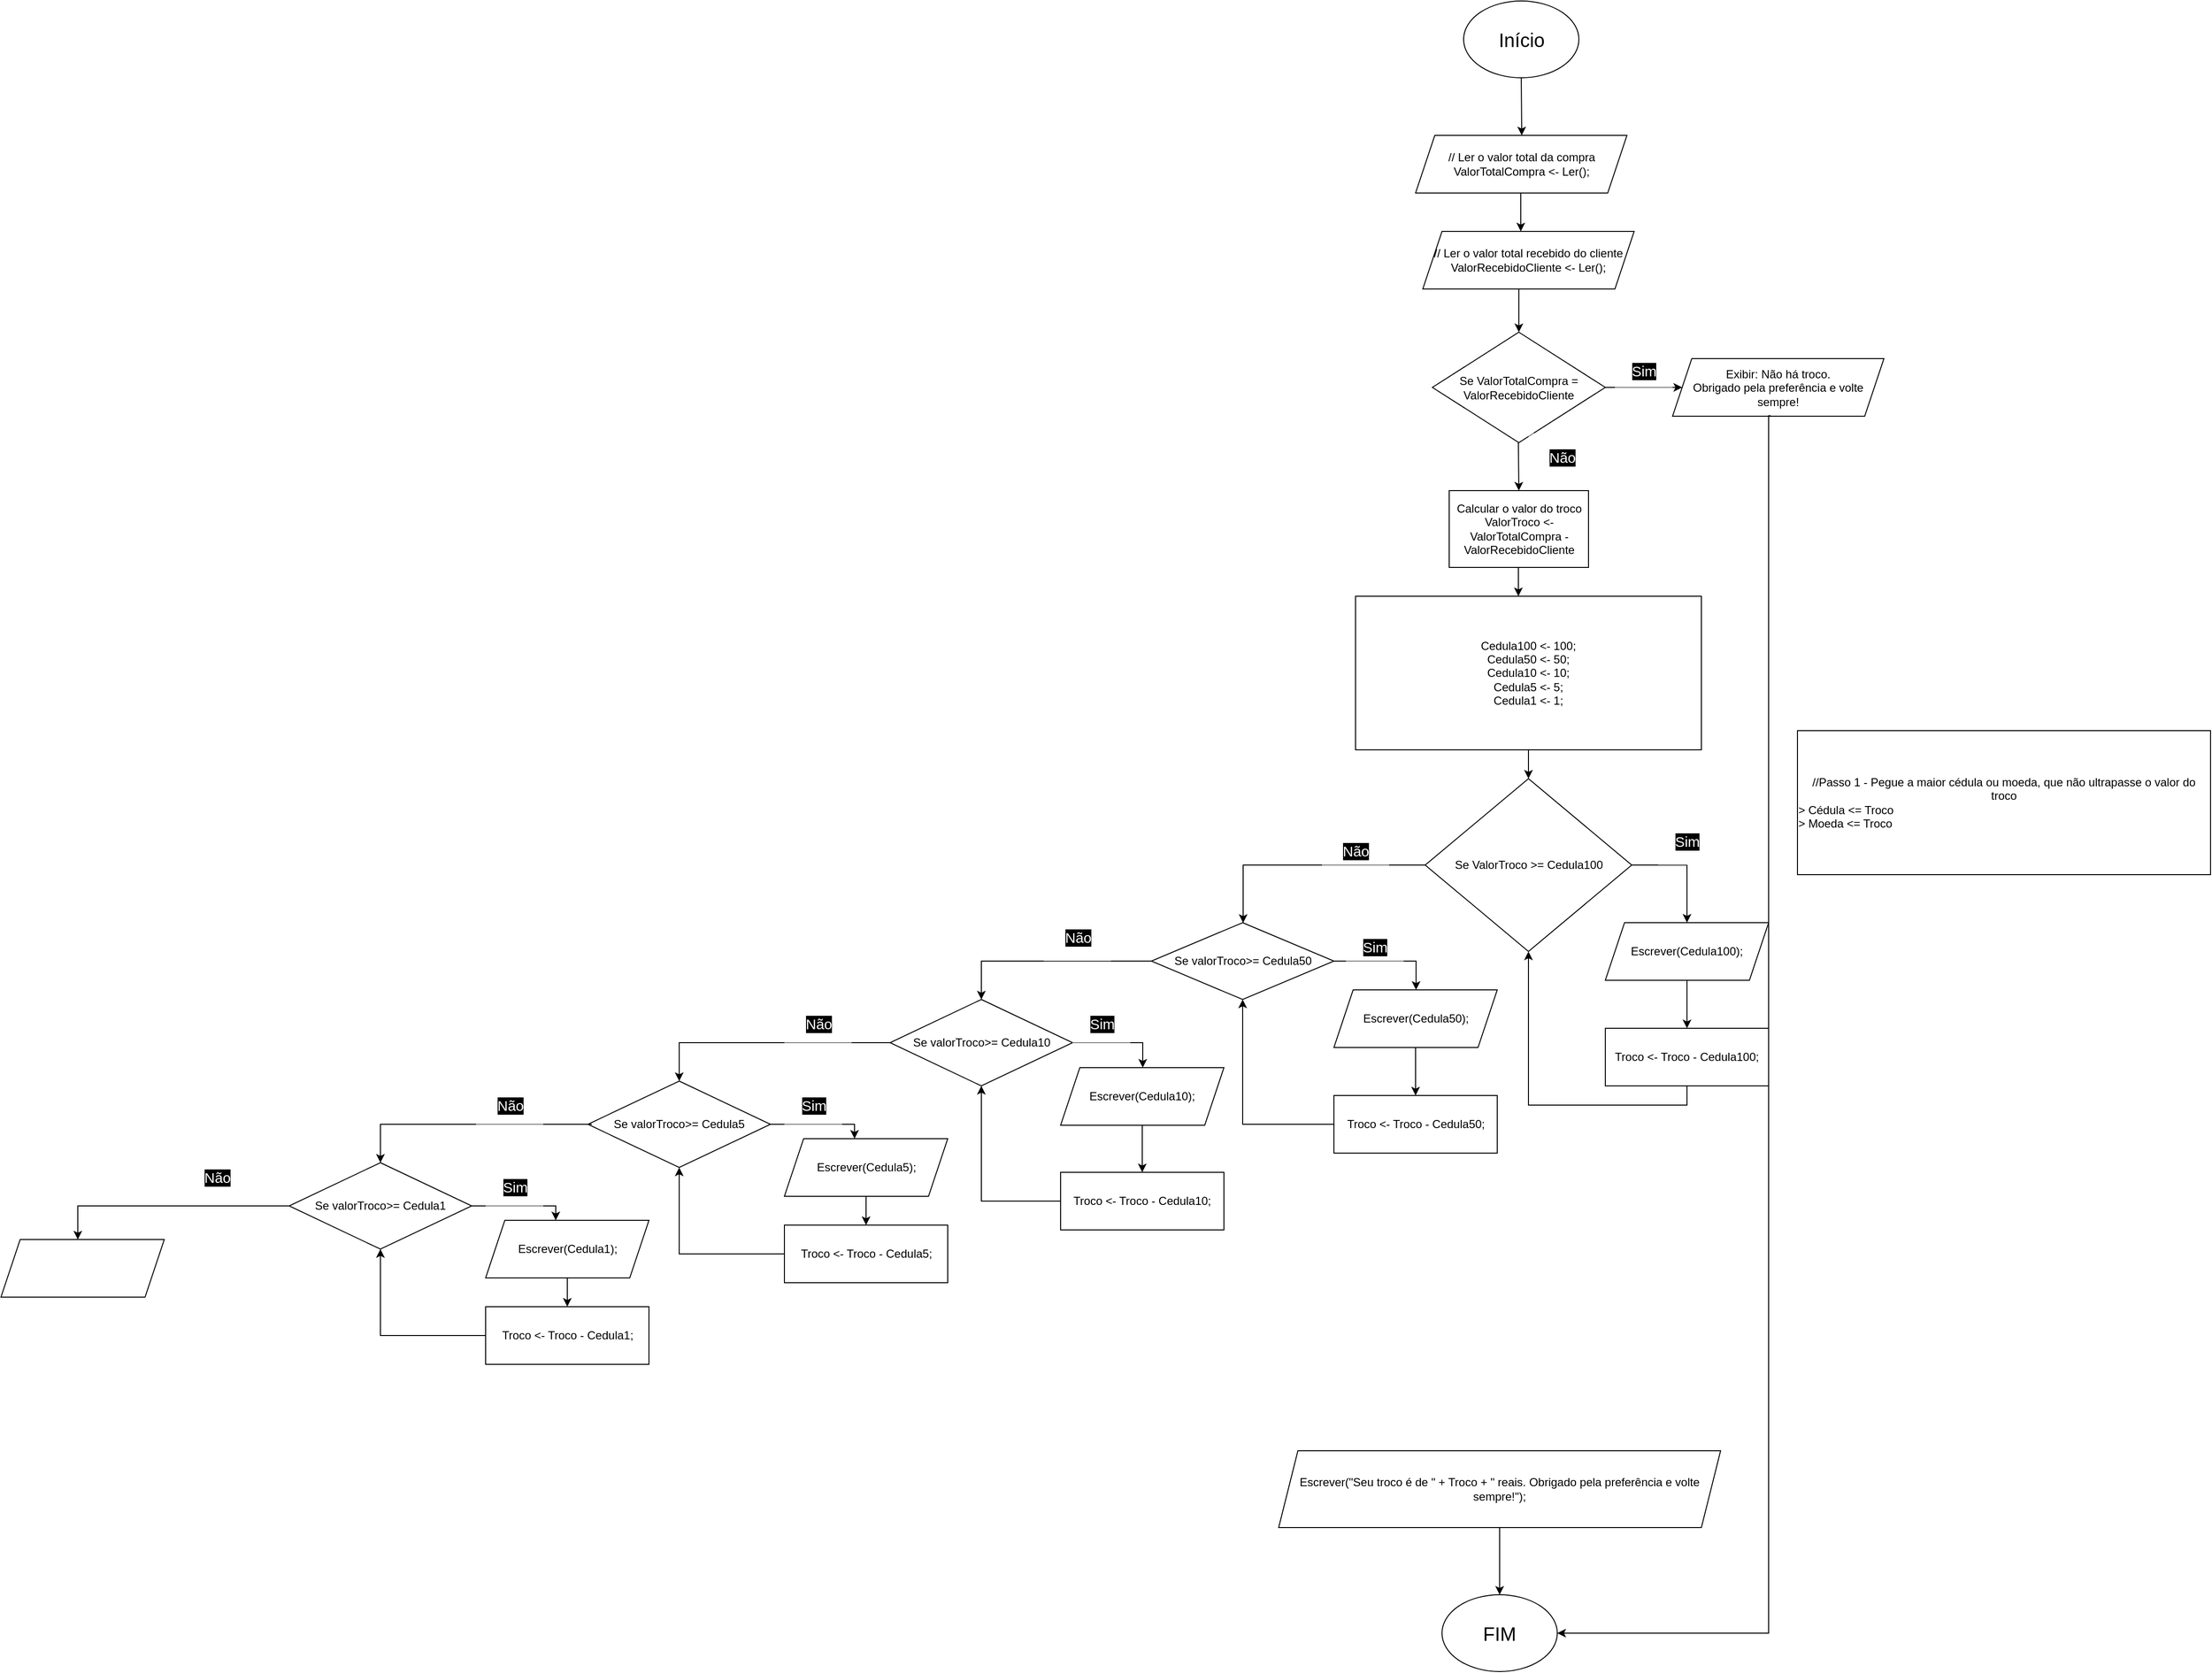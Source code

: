 <mxfile version="21.3.7" type="github">
  <diagram name="Página-1" id="r2xQb5WZQAOj9Y9dfqR0">
    <mxGraphModel dx="2092" dy="944" grid="1" gridSize="10" guides="1" tooltips="1" connect="1" arrows="1" fold="1" page="0" pageScale="1" pageWidth="827" pageHeight="1169" math="0" shadow="0">
      <root>
        <mxCell id="0" />
        <mxCell id="1" parent="0" />
        <mxCell id="rkdmeyJ-gslSqDaO4jJ8-1" value="&lt;font style=&quot;font-size: 20px;&quot;&gt;Início&lt;/font&gt;" style="ellipse;whiteSpace=wrap;html=1;" parent="1" vertex="1">
          <mxGeometry x="342.5" y="-120" width="120" height="80" as="geometry" />
        </mxCell>
        <mxCell id="rkdmeyJ-gslSqDaO4jJ8-3" value="// Ler o valor total da compra&lt;br&gt;ValorTotalCompra &amp;lt;- Ler();" style="shape=parallelogram;perimeter=parallelogramPerimeter;whiteSpace=wrap;html=1;fixedSize=1;" parent="1" vertex="1">
          <mxGeometry x="292.5" y="20" width="220" height="60" as="geometry" />
        </mxCell>
        <mxCell id="rkdmeyJ-gslSqDaO4jJ8-4" value="Se&amp;nbsp;ValorTotalCompra = ValorRecebidoCliente" style="rhombus;whiteSpace=wrap;html=1;" parent="1" vertex="1">
          <mxGeometry x="310" y="225" width="180" height="115" as="geometry" />
        </mxCell>
        <mxCell id="rkdmeyJ-gslSqDaO4jJ8-10" value="" style="endArrow=classic;html=1;rounded=0;exitX=0.5;exitY=1;exitDx=0;exitDy=0;" parent="1" edge="1">
          <mxGeometry width="50" height="50" relative="1" as="geometry">
            <mxPoint x="402" y="80" as="sourcePoint" />
            <mxPoint x="402" y="120" as="targetPoint" />
            <Array as="points" />
          </mxGeometry>
        </mxCell>
        <mxCell id="rkdmeyJ-gslSqDaO4jJ8-15" value="" style="endArrow=classic;html=1;rounded=0;exitX=0.5;exitY=1;exitDx=0;exitDy=0;" parent="1" source="rkdmeyJ-gslSqDaO4jJ8-1" edge="1">
          <mxGeometry width="50" height="50" relative="1" as="geometry">
            <mxPoint x="399" y="80" as="sourcePoint" />
            <mxPoint x="403" y="20" as="targetPoint" />
            <Array as="points" />
          </mxGeometry>
        </mxCell>
        <mxCell id="rkdmeyJ-gslSqDaO4jJ8-17" value="" style="endArrow=classic;html=1;rounded=0;exitX=1;exitY=0.5;exitDx=0;exitDy=0;entryX=0;entryY=0.5;entryDx=0;entryDy=0;" parent="1" source="rkdmeyJ-gslSqDaO4jJ8-4" target="rkdmeyJ-gslSqDaO4jJ8-28" edge="1">
          <mxGeometry width="50" height="50" relative="1" as="geometry">
            <mxPoint x="520" y="240" as="sourcePoint" />
            <mxPoint x="540" y="283" as="targetPoint" />
            <Array as="points" />
          </mxGeometry>
        </mxCell>
        <mxCell id="rkdmeyJ-gslSqDaO4jJ8-19" value="Sim" style="rounded=0;html=1;strokeWidth=1;opacity=50;strokeColor=none;fillColor=#FFFFFF;fontColor=#ffffff;labelBackgroundColor=#000000;fontSize=15;" parent="1" vertex="1">
          <mxGeometry x="500" y="240" width="60" height="50" as="geometry" />
        </mxCell>
        <mxCell id="rkdmeyJ-gslSqDaO4jJ8-21" value="" style="endArrow=classic;html=1;rounded=0;exitX=0.5;exitY=1;exitDx=0;exitDy=0;entryX=0.5;entryY=0;entryDx=0;entryDy=0;" parent="1" target="rkdmeyJ-gslSqDaO4jJ8-25" edge="1">
          <mxGeometry width="50" height="50" relative="1" as="geometry">
            <mxPoint x="399.5" y="340" as="sourcePoint" />
            <mxPoint x="399.5" y="380" as="targetPoint" />
            <Array as="points" />
          </mxGeometry>
        </mxCell>
        <mxCell id="rkdmeyJ-gslSqDaO4jJ8-22" value="Não" style="rounded=0;html=1;strokeWidth=1;opacity=50;strokeColor=none;fillColor=#FFFFFF;fontColor=#ffffff;labelBackgroundColor=#000000;fontSize=15;" parent="1" vertex="1">
          <mxGeometry x="410" y="330" width="70" height="50" as="geometry" />
        </mxCell>
        <mxCell id="rkdmeyJ-gslSqDaO4jJ8-23" style="edgeStyle=orthogonalEdgeStyle;rounded=0;orthogonalLoop=1;jettySize=auto;html=1;exitX=0.5;exitY=1;exitDx=0;exitDy=0;" parent="1" source="rkdmeyJ-gslSqDaO4jJ8-4" target="rkdmeyJ-gslSqDaO4jJ8-4" edge="1">
          <mxGeometry relative="1" as="geometry" />
        </mxCell>
        <mxCell id="rkdmeyJ-gslSqDaO4jJ8-24" value="" style="endArrow=classic;html=1;rounded=0;exitX=0.5;exitY=1;exitDx=0;exitDy=0;" parent="1" edge="1">
          <mxGeometry width="50" height="50" relative="1" as="geometry">
            <mxPoint x="399.5" y="460" as="sourcePoint" />
            <mxPoint x="399.5" y="500" as="targetPoint" />
            <Array as="points" />
          </mxGeometry>
        </mxCell>
        <mxCell id="rkdmeyJ-gslSqDaO4jJ8-25" value="Calcular o valor do troco&lt;br&gt;ValorTroco &amp;lt;- ValorTotalCompra - ValorRecebidoCliente" style="rounded=0;whiteSpace=wrap;html=1;" parent="1" vertex="1">
          <mxGeometry x="327.5" y="390" width="145" height="80" as="geometry" />
        </mxCell>
        <mxCell id="rkdmeyJ-gslSqDaO4jJ8-28" value="Exibir: Não há troco.&lt;br style=&quot;border-color: var(--border-color);&quot;&gt;Obrigado pela preferência e volte sempre!" style="shape=parallelogram;perimeter=parallelogramPerimeter;whiteSpace=wrap;html=1;fixedSize=1;" parent="1" vertex="1">
          <mxGeometry x="560" y="252.5" width="220" height="60" as="geometry" />
        </mxCell>
        <mxCell id="rkdmeyJ-gslSqDaO4jJ8-35" value="" style="edgeStyle=orthogonalEdgeStyle;rounded=0;orthogonalLoop=1;jettySize=auto;html=1;" parent="1" source="rkdmeyJ-gslSqDaO4jJ8-29" target="rkdmeyJ-gslSqDaO4jJ8-33" edge="1">
          <mxGeometry relative="1" as="geometry" />
        </mxCell>
        <mxCell id="rkdmeyJ-gslSqDaO4jJ8-29" value="Escrever(&quot;Seu troco é de &quot; + Troco + &quot; reais. Obrigado pela preferência e volte sempre!&quot;);" style="shape=parallelogram;perimeter=parallelogramPerimeter;whiteSpace=wrap;html=1;fixedSize=1;" parent="1" vertex="1">
          <mxGeometry x="150" y="1390" width="460" height="80" as="geometry" />
        </mxCell>
        <mxCell id="rkdmeyJ-gslSqDaO4jJ8-33" value="&lt;span style=&quot;font-size: 20px;&quot;&gt;FIM&lt;br&gt;&lt;/span&gt;" style="ellipse;whiteSpace=wrap;html=1;" parent="1" vertex="1">
          <mxGeometry x="320" y="1540" width="120" height="80" as="geometry" />
        </mxCell>
        <mxCell id="rkdmeyJ-gslSqDaO4jJ8-36" value="" style="edgeStyle=orthogonalEdgeStyle;rounded=0;orthogonalLoop=1;jettySize=auto;html=1;entryX=1;entryY=0.5;entryDx=0;entryDy=0;exitX=0.464;exitY=0.992;exitDx=0;exitDy=0;exitPerimeter=0;" parent="1" source="rkdmeyJ-gslSqDaO4jJ8-28" target="rkdmeyJ-gslSqDaO4jJ8-33" edge="1">
          <mxGeometry relative="1" as="geometry">
            <mxPoint x="660" y="320" as="sourcePoint" />
            <mxPoint x="550" y="760" as="targetPoint" />
            <Array as="points">
              <mxPoint x="660" y="312" />
              <mxPoint x="660" y="1580" />
            </Array>
          </mxGeometry>
        </mxCell>
        <mxCell id="rkdmeyJ-gslSqDaO4jJ8-39" value="" style="edgeStyle=orthogonalEdgeStyle;rounded=0;orthogonalLoop=1;jettySize=auto;html=1;" parent="1" source="rkdmeyJ-gslSqDaO4jJ8-38" target="rkdmeyJ-gslSqDaO4jJ8-4" edge="1">
          <mxGeometry relative="1" as="geometry">
            <Array as="points">
              <mxPoint x="400" y="190" />
              <mxPoint x="400" y="190" />
            </Array>
          </mxGeometry>
        </mxCell>
        <mxCell id="rkdmeyJ-gslSqDaO4jJ8-38" value="// Ler o valor total recebido do cliente&lt;br&gt;ValorRecebidoCliente &amp;lt;- Ler();" style="shape=parallelogram;perimeter=parallelogramPerimeter;whiteSpace=wrap;html=1;fixedSize=1;" parent="1" vertex="1">
          <mxGeometry x="300" y="120" width="220" height="60" as="geometry" />
        </mxCell>
        <mxCell id="rkdmeyJ-gslSqDaO4jJ8-51" value="" style="edgeStyle=orthogonalEdgeStyle;rounded=0;orthogonalLoop=1;jettySize=auto;html=1;" parent="1" source="rkdmeyJ-gslSqDaO4jJ8-40" target="rkdmeyJ-gslSqDaO4jJ8-48" edge="1">
          <mxGeometry relative="1" as="geometry" />
        </mxCell>
        <mxCell id="rkdmeyJ-gslSqDaO4jJ8-40" value="Cedula100 &amp;lt;- 100;&lt;br&gt;Cedula50 &amp;lt;- 50;&lt;br&gt;Cedula10 &amp;lt;- 10;&lt;br&gt;Cedula5 &amp;lt;- 5;&lt;br&gt;Cedula1 &amp;lt;- 1;" style="rounded=0;whiteSpace=wrap;html=1;" parent="1" vertex="1">
          <mxGeometry x="230" y="500" width="360" height="160" as="geometry" />
        </mxCell>
        <mxCell id="rkdmeyJ-gslSqDaO4jJ8-42" value="//Passo 1 - Pegue a maior cédula ou moeda, que não ultrapasse o valor do troco&lt;br&gt;&lt;div style=&quot;text-align: justify;&quot;&gt;&lt;span style=&quot;background-color: initial;&quot;&gt;&amp;gt; Cédula &amp;lt;= Troco&lt;/span&gt;&lt;/div&gt;&lt;div style=&quot;text-align: justify;&quot;&gt;&lt;span style=&quot;background-color: initial;&quot;&gt;&amp;gt; Moeda  &amp;lt;= Troco&lt;/span&gt;&lt;br&gt;&lt;/div&gt;" style="rounded=0;html=1;whiteSpace=wrap;" parent="1" vertex="1">
          <mxGeometry x="690" y="640" width="430" height="150" as="geometry" />
        </mxCell>
        <mxCell id="rkdmeyJ-gslSqDaO4jJ8-57" value="" style="edgeStyle=orthogonalEdgeStyle;rounded=0;orthogonalLoop=1;jettySize=auto;html=1;exitX=1;exitY=0.5;exitDx=0;exitDy=0;entryX=0.5;entryY=0;entryDx=0;entryDy=0;labelBackgroundColor=#FFFFFF;" parent="1" source="rkdmeyJ-gslSqDaO4jJ8-48" target="rkdmeyJ-gslSqDaO4jJ8-54" edge="1">
          <mxGeometry relative="1" as="geometry" />
        </mxCell>
        <mxCell id="rkdmeyJ-gslSqDaO4jJ8-59" style="edgeStyle=orthogonalEdgeStyle;rounded=0;orthogonalLoop=1;jettySize=auto;html=1;exitX=0;exitY=0.5;exitDx=0;exitDy=0;" parent="1" source="rkdmeyJ-gslSqDaO4jJ8-48" target="rkdmeyJ-gslSqDaO4jJ8-60" edge="1">
          <mxGeometry relative="1" as="geometry">
            <mxPoint x="200" y="910" as="targetPoint" />
            <Array as="points">
              <mxPoint x="113" y="780" />
            </Array>
          </mxGeometry>
        </mxCell>
        <mxCell id="rkdmeyJ-gslSqDaO4jJ8-48" value="Se ValorTroco &amp;gt;= Cedula100" style="rhombus;whiteSpace=wrap;html=1;" parent="1" vertex="1">
          <mxGeometry x="302.5" y="690" width="215" height="180" as="geometry" />
        </mxCell>
        <mxCell id="rkdmeyJ-gslSqDaO4jJ8-58" style="edgeStyle=orthogonalEdgeStyle;rounded=0;orthogonalLoop=1;jettySize=auto;html=1;exitX=0.5;exitY=1;exitDx=0;exitDy=0;" parent="1" source="rkdmeyJ-gslSqDaO4jJ8-52" target="rkdmeyJ-gslSqDaO4jJ8-48" edge="1">
          <mxGeometry relative="1" as="geometry">
            <mxPoint x="710" y="720" as="targetPoint" />
          </mxGeometry>
        </mxCell>
        <mxCell id="rkdmeyJ-gslSqDaO4jJ8-52" value="Troco &amp;lt;- Troco - Cedula100;" style="whiteSpace=wrap;html=1;" parent="1" vertex="1">
          <mxGeometry x="490" y="950" width="170" height="60" as="geometry" />
        </mxCell>
        <mxCell id="rkdmeyJ-gslSqDaO4jJ8-56" style="edgeStyle=orthogonalEdgeStyle;rounded=0;orthogonalLoop=1;jettySize=auto;html=1;exitX=0.5;exitY=1;exitDx=0;exitDy=0;" parent="1" source="rkdmeyJ-gslSqDaO4jJ8-54" target="rkdmeyJ-gslSqDaO4jJ8-52" edge="1">
          <mxGeometry relative="1" as="geometry" />
        </mxCell>
        <mxCell id="rkdmeyJ-gslSqDaO4jJ8-54" value="Escrever(Cedula100);" style="shape=parallelogram;perimeter=parallelogramPerimeter;whiteSpace=wrap;html=1;fixedSize=1;" parent="1" vertex="1">
          <mxGeometry x="490" y="840" width="170" height="60" as="geometry" />
        </mxCell>
        <mxCell id="rkdmeyJ-gslSqDaO4jJ8-67" style="edgeStyle=orthogonalEdgeStyle;rounded=0;orthogonalLoop=1;jettySize=auto;html=1;" parent="1" source="rkdmeyJ-gslSqDaO4jJ8-60" target="rkdmeyJ-gslSqDaO4jJ8-66" edge="1">
          <mxGeometry relative="1" as="geometry">
            <Array as="points">
              <mxPoint x="293" y="880" />
            </Array>
          </mxGeometry>
        </mxCell>
        <mxCell id="rkdmeyJ-gslSqDaO4jJ8-60" value="Se valorTroco&amp;gt;= Cedula50" style="rhombus;whiteSpace=wrap;html=1;" parent="1" vertex="1">
          <mxGeometry x="17.5" y="840" width="190" height="80" as="geometry" />
        </mxCell>
        <mxCell id="rkdmeyJ-gslSqDaO4jJ8-61" value="Sim" style="rounded=0;html=1;strokeWidth=1;opacity=50;strokeColor=none;fillColor=#FFFFFF;fontColor=#ffffff;labelBackgroundColor=#000000;fontSize=15;" parent="1" vertex="1">
          <mxGeometry x="545" y="730" width="60" height="50" as="geometry" />
        </mxCell>
        <mxCell id="rkdmeyJ-gslSqDaO4jJ8-62" value="Não" style="rounded=0;html=1;strokeWidth=1;opacity=50;strokeColor=none;fillColor=#FFFFFF;fontColor=#ffffff;labelBackgroundColor=#000000;fontSize=15;" parent="1" vertex="1">
          <mxGeometry x="195" y="740" width="70" height="50" as="geometry" />
        </mxCell>
        <mxCell id="rkdmeyJ-gslSqDaO4jJ8-88" value="" style="edgeStyle=orthogonalEdgeStyle;rounded=0;orthogonalLoop=1;jettySize=auto;html=1;entryX=0.5;entryY=1;entryDx=0;entryDy=0;exitX=0;exitY=0.5;exitDx=0;exitDy=0;" parent="1" source="rkdmeyJ-gslSqDaO4jJ8-64" target="rkdmeyJ-gslSqDaO4jJ8-60" edge="1">
          <mxGeometry relative="1" as="geometry">
            <mxPoint x="292" y="1090" as="sourcePoint" />
          </mxGeometry>
        </mxCell>
        <mxCell id="rkdmeyJ-gslSqDaO4jJ8-64" value="Troco &amp;lt;- Troco - Cedula50;" style="whiteSpace=wrap;html=1;" parent="1" vertex="1">
          <mxGeometry x="207.5" y="1020" width="170" height="60" as="geometry" />
        </mxCell>
        <mxCell id="rkdmeyJ-gslSqDaO4jJ8-65" style="edgeStyle=orthogonalEdgeStyle;rounded=0;orthogonalLoop=1;jettySize=auto;html=1;exitX=0.5;exitY=1;exitDx=0;exitDy=0;" parent="1" source="rkdmeyJ-gslSqDaO4jJ8-66" target="rkdmeyJ-gslSqDaO4jJ8-64" edge="1">
          <mxGeometry relative="1" as="geometry" />
        </mxCell>
        <mxCell id="rkdmeyJ-gslSqDaO4jJ8-66" value="Escrever(Cedula50);" style="shape=parallelogram;perimeter=parallelogramPerimeter;whiteSpace=wrap;html=1;fixedSize=1;" parent="1" vertex="1">
          <mxGeometry x="207.5" y="910" width="170" height="60" as="geometry" />
        </mxCell>
        <mxCell id="rkdmeyJ-gslSqDaO4jJ8-68" value="Sim" style="rounded=0;html=1;strokeWidth=1;opacity=50;strokeColor=none;fillColor=#FFFFFF;fontColor=#ffffff;labelBackgroundColor=#000000;fontSize=15;" parent="1" vertex="1">
          <mxGeometry x="220" y="840" width="60" height="50" as="geometry" />
        </mxCell>
        <mxCell id="rkdmeyJ-gslSqDaO4jJ8-69" style="edgeStyle=orthogonalEdgeStyle;rounded=0;orthogonalLoop=1;jettySize=auto;html=1;" parent="1" source="rkdmeyJ-gslSqDaO4jJ8-70" target="rkdmeyJ-gslSqDaO4jJ8-73" edge="1">
          <mxGeometry relative="1" as="geometry">
            <Array as="points">
              <mxPoint x="8.5" y="965" />
            </Array>
          </mxGeometry>
        </mxCell>
        <mxCell id="rkdmeyJ-gslSqDaO4jJ8-86" value="" style="edgeStyle=orthogonalEdgeStyle;rounded=0;orthogonalLoop=1;jettySize=auto;html=1;exitX=0;exitY=0.5;exitDx=0;exitDy=0;" parent="1" source="rkdmeyJ-gslSqDaO4jJ8-70" target="rkdmeyJ-gslSqDaO4jJ8-80" edge="1">
          <mxGeometry relative="1" as="geometry">
            <mxPoint x="-284.5" y="960" as="sourcePoint" />
            <Array as="points">
              <mxPoint x="-474" y="965" />
            </Array>
          </mxGeometry>
        </mxCell>
        <mxCell id="rkdmeyJ-gslSqDaO4jJ8-70" value="Se valorTroco&amp;gt;= Cedula10&lt;br&gt;" style="rhombus;whiteSpace=wrap;html=1;" parent="1" vertex="1">
          <mxGeometry x="-254.5" y="920" width="190" height="90" as="geometry" />
        </mxCell>
        <mxCell id="rkdmeyJ-gslSqDaO4jJ8-91" style="edgeStyle=orthogonalEdgeStyle;rounded=0;orthogonalLoop=1;jettySize=auto;html=1;entryX=0.5;entryY=1;entryDx=0;entryDy=0;" parent="1" source="rkdmeyJ-gslSqDaO4jJ8-71" target="rkdmeyJ-gslSqDaO4jJ8-70" edge="1">
          <mxGeometry relative="1" as="geometry">
            <mxPoint x="-150" y="1020" as="targetPoint" />
            <Array as="points">
              <mxPoint x="-160" y="1130" />
            </Array>
          </mxGeometry>
        </mxCell>
        <mxCell id="rkdmeyJ-gslSqDaO4jJ8-71" value="Troco &amp;lt;- Troco - Cedula10;" style="whiteSpace=wrap;html=1;" parent="1" vertex="1">
          <mxGeometry x="-77" y="1100" width="170" height="60" as="geometry" />
        </mxCell>
        <mxCell id="rkdmeyJ-gslSqDaO4jJ8-72" style="edgeStyle=orthogonalEdgeStyle;rounded=0;orthogonalLoop=1;jettySize=auto;html=1;exitX=0.5;exitY=1;exitDx=0;exitDy=0;" parent="1" source="rkdmeyJ-gslSqDaO4jJ8-73" target="rkdmeyJ-gslSqDaO4jJ8-71" edge="1">
          <mxGeometry relative="1" as="geometry" />
        </mxCell>
        <mxCell id="rkdmeyJ-gslSqDaO4jJ8-73" value="Escrever(Cedula10);" style="shape=parallelogram;perimeter=parallelogramPerimeter;whiteSpace=wrap;html=1;fixedSize=1;" parent="1" vertex="1">
          <mxGeometry x="-77" y="991" width="170" height="60" as="geometry" />
        </mxCell>
        <mxCell id="rkdmeyJ-gslSqDaO4jJ8-74" value="Sim" style="rounded=0;html=1;strokeWidth=1;opacity=50;strokeColor=none;fillColor=#FFFFFF;fontColor=#ffffff;labelBackgroundColor=#000000;fontSize=15;" parent="1" vertex="1">
          <mxGeometry x="-64.5" y="920" width="60" height="50" as="geometry" />
        </mxCell>
        <mxCell id="rkdmeyJ-gslSqDaO4jJ8-77" style="edgeStyle=orthogonalEdgeStyle;rounded=0;orthogonalLoop=1;jettySize=auto;html=1;exitX=0;exitY=0.5;exitDx=0;exitDy=0;entryX=0.5;entryY=0;entryDx=0;entryDy=0;" parent="1" source="rkdmeyJ-gslSqDaO4jJ8-60" target="rkdmeyJ-gslSqDaO4jJ8-70" edge="1">
          <mxGeometry relative="1" as="geometry">
            <mxPoint x="-194.5" y="910" as="targetPoint" />
            <mxPoint x="-7" y="880" as="sourcePoint" />
            <Array as="points">
              <mxPoint x="-159" y="880" />
            </Array>
          </mxGeometry>
        </mxCell>
        <mxCell id="rkdmeyJ-gslSqDaO4jJ8-78" value="Não" style="rounded=0;html=1;strokeWidth=1;opacity=50;strokeColor=none;fillColor=#FFFFFF;fontColor=#ffffff;labelBackgroundColor=#000000;fontSize=15;" parent="1" vertex="1">
          <mxGeometry x="-94.5" y="830" width="70" height="50" as="geometry" />
        </mxCell>
        <mxCell id="rkdmeyJ-gslSqDaO4jJ8-79" style="edgeStyle=orthogonalEdgeStyle;rounded=0;orthogonalLoop=1;jettySize=auto;html=1;" parent="1" source="rkdmeyJ-gslSqDaO4jJ8-80" target="rkdmeyJ-gslSqDaO4jJ8-83" edge="1">
          <mxGeometry relative="1" as="geometry">
            <Array as="points">
              <mxPoint x="-291.5" y="1050" />
            </Array>
          </mxGeometry>
        </mxCell>
        <mxCell id="rkdmeyJ-gslSqDaO4jJ8-80" value="Se valorTroco&amp;gt;= Cedula5" style="rhombus;whiteSpace=wrap;html=1;" parent="1" vertex="1">
          <mxGeometry x="-569" y="1005" width="190" height="90" as="geometry" />
        </mxCell>
        <mxCell id="rkdmeyJ-gslSqDaO4jJ8-108" style="edgeStyle=orthogonalEdgeStyle;rounded=0;orthogonalLoop=1;jettySize=auto;html=1;entryX=0.5;entryY=1;entryDx=0;entryDy=0;" parent="1" source="rkdmeyJ-gslSqDaO4jJ8-81" target="rkdmeyJ-gslSqDaO4jJ8-80" edge="1">
          <mxGeometry relative="1" as="geometry" />
        </mxCell>
        <mxCell id="rkdmeyJ-gslSqDaO4jJ8-81" value="Troco &amp;lt;- Troco - Cedula5;" style="whiteSpace=wrap;html=1;" parent="1" vertex="1">
          <mxGeometry x="-364.5" y="1155" width="170" height="60" as="geometry" />
        </mxCell>
        <mxCell id="rkdmeyJ-gslSqDaO4jJ8-82" style="edgeStyle=orthogonalEdgeStyle;rounded=0;orthogonalLoop=1;jettySize=auto;html=1;exitX=0.5;exitY=1;exitDx=0;exitDy=0;" parent="1" source="rkdmeyJ-gslSqDaO4jJ8-83" target="rkdmeyJ-gslSqDaO4jJ8-81" edge="1">
          <mxGeometry relative="1" as="geometry" />
        </mxCell>
        <mxCell id="rkdmeyJ-gslSqDaO4jJ8-83" value="Escrever(Cedula5);" style="shape=parallelogram;perimeter=parallelogramPerimeter;whiteSpace=wrap;html=1;fixedSize=1;" parent="1" vertex="1">
          <mxGeometry x="-364.5" y="1065" width="170" height="60" as="geometry" />
        </mxCell>
        <mxCell id="rkdmeyJ-gslSqDaO4jJ8-84" value="Sim" style="rounded=0;html=1;strokeWidth=1;opacity=50;strokeColor=none;fillColor=#FFFFFF;fontColor=#ffffff;labelBackgroundColor=#000000;fontSize=15;" parent="1" vertex="1">
          <mxGeometry x="-364.5" y="1005" width="60" height="50" as="geometry" />
        </mxCell>
        <mxCell id="rkdmeyJ-gslSqDaO4jJ8-101" value="" style="edgeStyle=orthogonalEdgeStyle;rounded=0;orthogonalLoop=1;jettySize=auto;html=1;exitX=0;exitY=0.5;exitDx=0;exitDy=0;" parent="1" target="rkdmeyJ-gslSqDaO4jJ8-103" edge="1">
          <mxGeometry relative="1" as="geometry">
            <mxPoint x="-565" y="1050" as="sourcePoint" />
            <Array as="points">
              <mxPoint x="-785" y="1050" />
            </Array>
          </mxGeometry>
        </mxCell>
        <mxCell id="rkdmeyJ-gslSqDaO4jJ8-102" style="edgeStyle=orthogonalEdgeStyle;rounded=0;orthogonalLoop=1;jettySize=auto;html=1;" parent="1" source="rkdmeyJ-gslSqDaO4jJ8-103" target="rkdmeyJ-gslSqDaO4jJ8-106" edge="1">
          <mxGeometry relative="1" as="geometry">
            <Array as="points">
              <mxPoint x="-602.5" y="1135" />
            </Array>
          </mxGeometry>
        </mxCell>
        <mxCell id="rkdmeyJ-gslSqDaO4jJ8-103" value="Se valorTroco&amp;gt;= Cedula1" style="rhombus;whiteSpace=wrap;html=1;" parent="1" vertex="1">
          <mxGeometry x="-880" y="1090" width="190" height="90" as="geometry" />
        </mxCell>
        <mxCell id="rkdmeyJ-gslSqDaO4jJ8-109" style="edgeStyle=orthogonalEdgeStyle;rounded=0;orthogonalLoop=1;jettySize=auto;html=1;entryX=0.5;entryY=1;entryDx=0;entryDy=0;" parent="1" source="rkdmeyJ-gslSqDaO4jJ8-104" target="rkdmeyJ-gslSqDaO4jJ8-103" edge="1">
          <mxGeometry relative="1" as="geometry" />
        </mxCell>
        <mxCell id="rkdmeyJ-gslSqDaO4jJ8-104" value="Troco &amp;lt;- Troco - Cedula1;" style="whiteSpace=wrap;html=1;" parent="1" vertex="1">
          <mxGeometry x="-675.5" y="1240" width="170" height="60" as="geometry" />
        </mxCell>
        <mxCell id="rkdmeyJ-gslSqDaO4jJ8-105" style="edgeStyle=orthogonalEdgeStyle;rounded=0;orthogonalLoop=1;jettySize=auto;html=1;exitX=0.5;exitY=1;exitDx=0;exitDy=0;" parent="1" source="rkdmeyJ-gslSqDaO4jJ8-106" target="rkdmeyJ-gslSqDaO4jJ8-104" edge="1">
          <mxGeometry relative="1" as="geometry" />
        </mxCell>
        <mxCell id="rkdmeyJ-gslSqDaO4jJ8-106" value="Escrever(Cedula1);" style="shape=parallelogram;perimeter=parallelogramPerimeter;whiteSpace=wrap;html=1;fixedSize=1;" parent="1" vertex="1">
          <mxGeometry x="-675.5" y="1150" width="170" height="60" as="geometry" />
        </mxCell>
        <mxCell id="rkdmeyJ-gslSqDaO4jJ8-107" value="Sim" style="rounded=0;html=1;strokeWidth=1;opacity=50;strokeColor=none;fillColor=#FFFFFF;fontColor=#ffffff;labelBackgroundColor=#000000;fontSize=15;" parent="1" vertex="1">
          <mxGeometry x="-675.5" y="1090" width="60" height="50" as="geometry" />
        </mxCell>
        <mxCell id="rkdmeyJ-gslSqDaO4jJ8-112" value="Não" style="rounded=0;html=1;strokeWidth=1;opacity=50;strokeColor=none;fillColor=#FFFFFF;fontColor=#ffffff;labelBackgroundColor=#000000;fontSize=15;" parent="1" vertex="1">
          <mxGeometry x="-364.5" y="920" width="70" height="50" as="geometry" />
        </mxCell>
        <mxCell id="rkdmeyJ-gslSqDaO4jJ8-113" value="Não" style="rounded=0;html=1;strokeWidth=1;opacity=50;strokeColor=none;fillColor=#FFFFFF;fontColor=#ffffff;labelBackgroundColor=#000000;fontSize=15;" parent="1" vertex="1">
          <mxGeometry x="-685.5" y="1005" width="70" height="50" as="geometry" />
        </mxCell>
        <mxCell id="U3ZBZgIVDwNOLRPqjOwI-1" value="" style="edgeStyle=orthogonalEdgeStyle;rounded=0;orthogonalLoop=1;jettySize=auto;html=1;exitX=0;exitY=0.5;exitDx=0;exitDy=0;" edge="1" parent="1" source="rkdmeyJ-gslSqDaO4jJ8-103">
          <mxGeometry relative="1" as="geometry">
            <mxPoint x="-880" y="1130" as="sourcePoint" />
            <Array as="points">
              <mxPoint x="-1100" y="1135" />
            </Array>
            <mxPoint x="-1100" y="1170" as="targetPoint" />
          </mxGeometry>
        </mxCell>
        <mxCell id="U3ZBZgIVDwNOLRPqjOwI-2" value="Não" style="rounded=0;html=1;strokeWidth=1;opacity=50;strokeColor=none;fillColor=#FFFFFF;fontColor=#ffffff;labelBackgroundColor=#000000;fontSize=15;" vertex="1" parent="1">
          <mxGeometry x="-990" y="1080" width="70" height="50" as="geometry" />
        </mxCell>
        <mxCell id="U3ZBZgIVDwNOLRPqjOwI-3" value="" style="shape=parallelogram;perimeter=parallelogramPerimeter;whiteSpace=wrap;html=1;fixedSize=1;" vertex="1" parent="1">
          <mxGeometry x="-1180" y="1170" width="170" height="60" as="geometry" />
        </mxCell>
      </root>
    </mxGraphModel>
  </diagram>
</mxfile>
